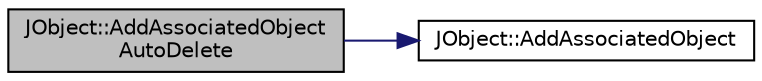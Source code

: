 digraph "JObject::AddAssociatedObjectAutoDelete"
{
  edge [fontname="Helvetica",fontsize="10",labelfontname="Helvetica",labelfontsize="10"];
  node [fontname="Helvetica",fontsize="10",shape=record];
  rankdir="LR";
  Node1 [label="JObject::AddAssociatedObject\lAutoDelete",height=0.2,width=0.4,color="black", fillcolor="grey75", style="filled" fontcolor="black"];
  Node1 -> Node2 [color="midnightblue",fontsize="10",style="solid",fontname="Helvetica"];
  Node2 [label="JObject::AddAssociatedObject",height=0.2,width=0.4,color="black", fillcolor="white", style="filled",URL="$class_j_object.html#ad0fc35acf71313c13a1ba33f79df9e4c"];
}
